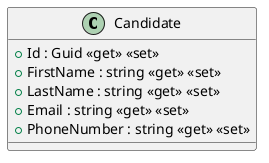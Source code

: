 @startuml
class Candidate {
    + Id : Guid <<get>> <<set>>
    + FirstName : string <<get>> <<set>>
    + LastName : string <<get>> <<set>>
    + Email : string <<get>> <<set>>
    + PhoneNumber : string <<get>> <<set>>
}
@enduml
